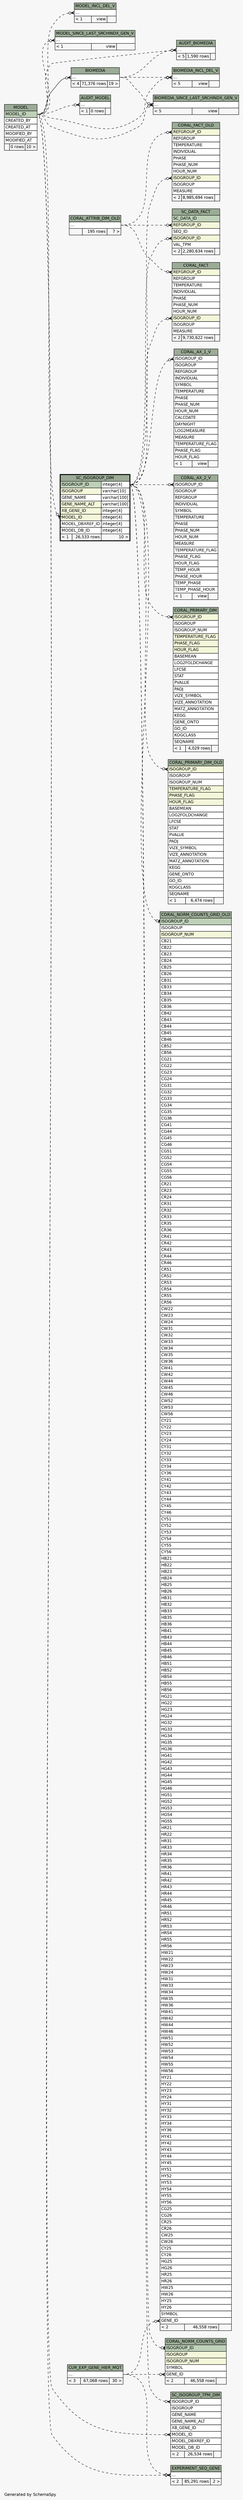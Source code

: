 // dot 2.38.0 on Windows 10 10.0
// SchemaSpy rev Unknown
digraph "impliedTwoDegreesRelationshipsDiagram" {
  graph [
    rankdir="RL"
    bgcolor="#f7f7f7"
    label="\nGenerated by SchemaSpy"
    labeljust="l"
    nodesep="0.18"
    ranksep="0.46"
    fontname="Helvetica"
    fontsize="11"
  ];
  node [
    fontname="Helvetica"
    fontsize="11"
    shape="plaintext"
  ];
  edge [
    arrowsize="0.8"
  ];
  "AUDIT_BIOMEDIA":"elipses":w -> "BIOMEDIA":"elipses":e [arrowhead=none dir=back arrowtail=crowodot style=dashed];
  "AUDIT_BIOMEDIA":"elipses":w -> "MODEL":"MODEL_ID":e [arrowhead=none dir=back arrowtail=crowodot style=dashed];
  "AUDIT_MODEL":"elipses":w -> "MODEL":"MODEL_ID":e [arrowhead=none dir=back arrowtail=crowodot style=dashed];
  "BIOMEDIA":"elipses":w -> "MODEL":"MODEL_ID":e [arrowhead=none dir=back arrowtail=crowodot];
  "BIOMEDIA_INCL_DEL_V":"elipses":w -> "BIOMEDIA":"elipses":e [arrowhead=none dir=back arrowtail=crowodot style=dashed];
  "BIOMEDIA_INCL_DEL_V":"elipses":w -> "MODEL":"MODEL_ID":e [arrowhead=none dir=back arrowtail=crowodot style=dashed];
  "BIOMEDIA_SINCE_LAST_SRCHINDX_GEN_V":"elipses":w -> "BIOMEDIA":"elipses":e [arrowhead=none dir=back arrowtail=crowodot style=dashed];
  "BIOMEDIA_SINCE_LAST_SRCHINDX_GEN_V":"elipses":w -> "MODEL":"MODEL_ID":e [arrowhead=none dir=back arrowtail=crowodot style=dashed];
  "CORAL_AX_1_V":"ISOGROUP_ID":w -> "SC_ISOGROUP_DIM":"ISOGROUP_ID.type":e [arrowhead=none dir=back arrowtail=crowodot style=dashed];
  "CORAL_AX_2_V":"ISOGROUP_ID":w -> "SC_ISOGROUP_DIM":"ISOGROUP_ID.type":e [arrowhead=none dir=back arrowtail=crowodot style=dashed];
  "CORAL_FACT":"ISOGROUP_ID":w -> "SC_ISOGROUP_DIM":"ISOGROUP_ID.type":e [arrowhead=none dir=back arrowtail=crowodot style=dashed];
  "CORAL_FACT":"REFGROUP_ID":w -> "CORAL_ATTRIB_DIM_OLD":"elipses":e [arrowhead=none dir=back arrowtail=crowodot style=dashed];
  "CORAL_FACT_OLD":"ISOGROUP_ID":w -> "SC_ISOGROUP_DIM":"ISOGROUP_ID.type":e [arrowhead=none dir=back arrowtail=crowodot style=dashed];
  "CORAL_FACT_OLD":"REFGROUP_ID":w -> "CORAL_ATTRIB_DIM_OLD":"elipses":e [arrowhead=none dir=back arrowtail=crowodot style=dashed];
  "CORAL_NORM_COUNTS_GRID":"GENE_ID":w -> "CUR_EXP_GENE_HIER_MQT":"elipses":e [arrowhead=none dir=back arrowtail=crowodot style=dashed];
  "CORAL_NORM_COUNTS_GRID":"ISOGROUP_ID":w -> "SC_ISOGROUP_DIM":"ISOGROUP_ID.type":e [arrowhead=none dir=back arrowtail=teeodot style=dashed];
  "CORAL_NORM_COUNTS_GRID_OLD":"GENE_ID":w -> "CUR_EXP_GENE_HIER_MQT":"elipses":e [arrowhead=none dir=back arrowtail=crowodot style=dashed];
  "CORAL_NORM_COUNTS_GRID_OLD":"ISOGROUP_ID":w -> "SC_ISOGROUP_DIM":"ISOGROUP_ID.type":e [arrowhead=none dir=back arrowtail=teeodot style=dashed];
  "CORAL_PRIMARY_DIM":"ISOGROUP_ID":w -> "SC_ISOGROUP_DIM":"ISOGROUP_ID.type":e [arrowhead=none dir=back arrowtail=crowodot style=dashed];
  "CORAL_PRIMARY_DIM_OLD":"ISOGROUP_ID":w -> "SC_ISOGROUP_DIM":"ISOGROUP_ID.type":e [arrowhead=none dir=back arrowtail=crowodot style=dashed];
  "EXPERIMENT_SEQ_GENE":"elipses":w -> "CUR_EXP_GENE_HIER_MQT":"elipses":e [arrowhead=none dir=back arrowtail=crowodot style=dashed];
  "EXPERIMENT_SEQ_GENE":"elipses":w -> "MODEL":"MODEL_ID":e [arrowhead=none dir=back arrowtail=crowodot style=dashed];
  "MODEL_INCL_DEL_V":"elipses":w -> "MODEL":"MODEL_ID":e [arrowhead=none dir=back arrowtail=crowodot style=dashed];
  "MODEL_SINCE_LAST_SRCHINDX_GEN_V":"elipses":w -> "MODEL":"MODEL_ID":e [arrowhead=none dir=back arrowtail=crowodot style=dashed];
  "SC_DATA_FACT":"ISOGROUP_ID":w -> "SC_ISOGROUP_DIM":"ISOGROUP_ID.type":e [arrowhead=none dir=back arrowtail=crowodot style=dashed];
  "SC_DATA_FACT":"REFGROUP_ID":w -> "CORAL_ATTRIB_DIM_OLD":"elipses":e [arrowhead=none dir=back arrowtail=crowodot style=dashed];
  "SC_ISOGROUP_DIM":"MODEL_ID":w -> "MODEL":"MODEL_ID":e [arrowhead=none dir=back arrowtail=crowodot style=dashed];
  "SC_ISOGROUP_TPM_DIM":"ISOGROUP_ID":w -> "SC_ISOGROUP_DIM":"ISOGROUP_ID.type":e [arrowhead=none dir=back arrowtail=crowodot style=dashed];
  "SC_ISOGROUP_TPM_DIM":"MODEL_ID":w -> "MODEL":"MODEL_ID":e [arrowhead=none dir=back arrowtail=crowodot style=dashed];
  "AUDIT_BIOMEDIA" [
    label=<
    <TABLE BORDER="0" CELLBORDER="1" CELLSPACING="0" BGCOLOR="#ffffff">
      <TR><TD COLSPAN="3" BGCOLOR="#9bab96" ALIGN="CENTER">AUDIT_BIOMEDIA</TD></TR>
      <TR><TD PORT="elipses" COLSPAN="3" ALIGN="LEFT">...</TD></TR>
      <TR><TD ALIGN="LEFT" BGCOLOR="#f7f7f7">&lt; 5</TD><TD ALIGN="RIGHT" BGCOLOR="#f7f7f7">1,590 rows</TD><TD ALIGN="RIGHT" BGCOLOR="#f7f7f7">  </TD></TR>
    </TABLE>>
    URL="AUDIT_BIOMEDIA.html"
    tooltip="AUDIT_BIOMEDIA"
  ];
  "AUDIT_MODEL" [
    label=<
    <TABLE BORDER="0" CELLBORDER="1" CELLSPACING="0" BGCOLOR="#ffffff">
      <TR><TD COLSPAN="3" BGCOLOR="#9bab96" ALIGN="CENTER">AUDIT_MODEL</TD></TR>
      <TR><TD PORT="elipses" COLSPAN="3" ALIGN="LEFT">...</TD></TR>
      <TR><TD ALIGN="LEFT" BGCOLOR="#f7f7f7">&lt; 1</TD><TD ALIGN="RIGHT" BGCOLOR="#f7f7f7">0 rows</TD><TD ALIGN="RIGHT" BGCOLOR="#f7f7f7">  </TD></TR>
    </TABLE>>
    URL="AUDIT_MODEL.html"
    tooltip="AUDIT_MODEL"
  ];
  "BIOMEDIA" [
    label=<
    <TABLE BORDER="0" CELLBORDER="1" CELLSPACING="0" BGCOLOR="#ffffff">
      <TR><TD COLSPAN="3" BGCOLOR="#9bab96" ALIGN="CENTER">BIOMEDIA</TD></TR>
      <TR><TD PORT="elipses" COLSPAN="3" ALIGN="LEFT">...</TD></TR>
      <TR><TD ALIGN="LEFT" BGCOLOR="#f7f7f7">&lt; 4</TD><TD ALIGN="RIGHT" BGCOLOR="#f7f7f7">71,376 rows</TD><TD ALIGN="RIGHT" BGCOLOR="#f7f7f7">19 &gt;</TD></TR>
    </TABLE>>
    URL="BIOMEDIA.html"
    tooltip="BIOMEDIA"
  ];
  "BIOMEDIA_INCL_DEL_V" [
    label=<
    <TABLE BORDER="0" CELLBORDER="1" CELLSPACING="0" BGCOLOR="#ffffff">
      <TR><TD COLSPAN="3" BGCOLOR="#9bab96" ALIGN="CENTER">BIOMEDIA_INCL_DEL_V</TD></TR>
      <TR><TD PORT="elipses" COLSPAN="3" ALIGN="LEFT">...</TD></TR>
      <TR><TD ALIGN="LEFT" BGCOLOR="#f7f7f7">&lt; 5</TD><TD ALIGN="RIGHT" BGCOLOR="#f7f7f7">view</TD><TD ALIGN="RIGHT" BGCOLOR="#f7f7f7">  </TD></TR>
    </TABLE>>
    URL="BIOMEDIA_INCL_DEL_V.html"
    tooltip="BIOMEDIA_INCL_DEL_V"
  ];
  "BIOMEDIA_SINCE_LAST_SRCHINDX_GEN_V" [
    label=<
    <TABLE BORDER="0" CELLBORDER="1" CELLSPACING="0" BGCOLOR="#ffffff">
      <TR><TD COLSPAN="3" BGCOLOR="#9bab96" ALIGN="CENTER">BIOMEDIA_SINCE_LAST_SRCHINDX_GEN_V</TD></TR>
      <TR><TD PORT="elipses" COLSPAN="3" ALIGN="LEFT">...</TD></TR>
      <TR><TD ALIGN="LEFT" BGCOLOR="#f7f7f7">&lt; 5</TD><TD ALIGN="RIGHT" BGCOLOR="#f7f7f7">view</TD><TD ALIGN="RIGHT" BGCOLOR="#f7f7f7">  </TD></TR>
    </TABLE>>
    URL="BIOMEDIA_SINCE_LAST_SRCHINDX_GEN_V.html"
    tooltip="BIOMEDIA_SINCE_LAST_SRCHINDX_GEN_V"
  ];
  "CORAL_ATTRIB_DIM_OLD" [
    label=<
    <TABLE BORDER="0" CELLBORDER="1" CELLSPACING="0" BGCOLOR="#ffffff">
      <TR><TD COLSPAN="3" BGCOLOR="#9bab96" ALIGN="CENTER">CORAL_ATTRIB_DIM_OLD</TD></TR>
      <TR><TD PORT="elipses" COLSPAN="3" ALIGN="LEFT">...</TD></TR>
      <TR><TD ALIGN="LEFT" BGCOLOR="#f7f7f7">  </TD><TD ALIGN="RIGHT" BGCOLOR="#f7f7f7">195 rows</TD><TD ALIGN="RIGHT" BGCOLOR="#f7f7f7">7 &gt;</TD></TR>
    </TABLE>>
    URL="CORAL_ATTRIB_DIM_OLD.html"
    tooltip="CORAL_ATTRIB_DIM_OLD"
  ];
  "CORAL_AX_1_V" [
    label=<
    <TABLE BORDER="0" CELLBORDER="1" CELLSPACING="0" BGCOLOR="#ffffff">
      <TR><TD COLSPAN="3" BGCOLOR="#9bab96" ALIGN="CENTER">CORAL_AX_1_V</TD></TR>
      <TR><TD PORT="ISOGROUP_ID" COLSPAN="3" ALIGN="LEFT">ISOGROUP_ID</TD></TR>
      <TR><TD PORT="ISOGROUP" COLSPAN="3" ALIGN="LEFT">ISOGROUP</TD></TR>
      <TR><TD PORT="REFGROUP" COLSPAN="3" ALIGN="LEFT">REFGROUP</TD></TR>
      <TR><TD PORT="INDIVIDUAL" COLSPAN="3" ALIGN="LEFT">INDIVIDUAL</TD></TR>
      <TR><TD PORT="SYMBOL" COLSPAN="3" ALIGN="LEFT">SYMBOL</TD></TR>
      <TR><TD PORT="TEMPERATURE" COLSPAN="3" ALIGN="LEFT">TEMPERATURE</TD></TR>
      <TR><TD PORT="PHASE" COLSPAN="3" ALIGN="LEFT">PHASE</TD></TR>
      <TR><TD PORT="PHASE_NUM" COLSPAN="3" ALIGN="LEFT">PHASE_NUM</TD></TR>
      <TR><TD PORT="HOUR_NUM" COLSPAN="3" ALIGN="LEFT">HOUR_NUM</TD></TR>
      <TR><TD PORT="CALCDATE" COLSPAN="3" ALIGN="LEFT">CALCDATE</TD></TR>
      <TR><TD PORT="DAYNIGHT" COLSPAN="3" ALIGN="LEFT">DAYNIGHT</TD></TR>
      <TR><TD PORT="LOG2MEASURE" COLSPAN="3" ALIGN="LEFT">LOG2MEASURE</TD></TR>
      <TR><TD PORT="MEASURE" COLSPAN="3" ALIGN="LEFT">MEASURE</TD></TR>
      <TR><TD PORT="TEMPERATURE_FLAG" COLSPAN="3" ALIGN="LEFT">TEMPERATURE_FLAG</TD></TR>
      <TR><TD PORT="PHASE_FLAG" COLSPAN="3" ALIGN="LEFT">PHASE_FLAG</TD></TR>
      <TR><TD PORT="HOUR_FLAG" COLSPAN="3" ALIGN="LEFT">HOUR_FLAG</TD></TR>
      <TR><TD ALIGN="LEFT" BGCOLOR="#f7f7f7">&lt; 1</TD><TD ALIGN="RIGHT" BGCOLOR="#f7f7f7">view</TD><TD ALIGN="RIGHT" BGCOLOR="#f7f7f7">  </TD></TR>
    </TABLE>>
    URL="CORAL_AX_1_V.html"
    tooltip="CORAL_AX_1_V"
  ];
  "CORAL_AX_2_V" [
    label=<
    <TABLE BORDER="0" CELLBORDER="1" CELLSPACING="0" BGCOLOR="#ffffff">
      <TR><TD COLSPAN="3" BGCOLOR="#9bab96" ALIGN="CENTER">CORAL_AX_2_V</TD></TR>
      <TR><TD PORT="ISOGROUP_ID" COLSPAN="3" ALIGN="LEFT">ISOGROUP_ID</TD></TR>
      <TR><TD PORT="ISOGROUP" COLSPAN="3" ALIGN="LEFT">ISOGROUP</TD></TR>
      <TR><TD PORT="REFGROUP" COLSPAN="3" ALIGN="LEFT">REFGROUP</TD></TR>
      <TR><TD PORT="INDIVIDUAL" COLSPAN="3" ALIGN="LEFT">INDIVIDUAL</TD></TR>
      <TR><TD PORT="SYMBOL" COLSPAN="3" ALIGN="LEFT">SYMBOL</TD></TR>
      <TR><TD PORT="TEMPERATURE" COLSPAN="3" ALIGN="LEFT">TEMPERATURE</TD></TR>
      <TR><TD PORT="PHASE" COLSPAN="3" ALIGN="LEFT">PHASE</TD></TR>
      <TR><TD PORT="PHASE_NUM" COLSPAN="3" ALIGN="LEFT">PHASE_NUM</TD></TR>
      <TR><TD PORT="HOUR_NUM" COLSPAN="3" ALIGN="LEFT">HOUR_NUM</TD></TR>
      <TR><TD PORT="MEASURE" COLSPAN="3" ALIGN="LEFT">MEASURE</TD></TR>
      <TR><TD PORT="TEMPERATURE_FLAG" COLSPAN="3" ALIGN="LEFT">TEMPERATURE_FLAG</TD></TR>
      <TR><TD PORT="PHASE_FLAG" COLSPAN="3" ALIGN="LEFT">PHASE_FLAG</TD></TR>
      <TR><TD PORT="HOUR_FLAG" COLSPAN="3" ALIGN="LEFT">HOUR_FLAG</TD></TR>
      <TR><TD PORT="TEMP_HOUR" COLSPAN="3" ALIGN="LEFT">TEMP_HOUR</TD></TR>
      <TR><TD PORT="PHASE_HOUR" COLSPAN="3" ALIGN="LEFT">PHASE_HOUR</TD></TR>
      <TR><TD PORT="TEMP_PHASE" COLSPAN="3" ALIGN="LEFT">TEMP_PHASE</TD></TR>
      <TR><TD PORT="TEMP_PHASE_HOUR" COLSPAN="3" ALIGN="LEFT">TEMP_PHASE_HOUR</TD></TR>
      <TR><TD ALIGN="LEFT" BGCOLOR="#f7f7f7">&lt; 1</TD><TD ALIGN="RIGHT" BGCOLOR="#f7f7f7">view</TD><TD ALIGN="RIGHT" BGCOLOR="#f7f7f7">  </TD></TR>
    </TABLE>>
    URL="CORAL_AX_2_V.html"
    tooltip="CORAL_AX_2_V"
  ];
  "CORAL_FACT" [
    label=<
    <TABLE BORDER="0" CELLBORDER="1" CELLSPACING="0" BGCOLOR="#ffffff">
      <TR><TD COLSPAN="3" BGCOLOR="#9bab96" ALIGN="CENTER">CORAL_FACT</TD></TR>
      <TR><TD PORT="REFGROUP_ID" COLSPAN="3" BGCOLOR="#f4f7da" ALIGN="LEFT">REFGROUP_ID</TD></TR>
      <TR><TD PORT="REFGROUP" COLSPAN="3" ALIGN="LEFT">REFGROUP</TD></TR>
      <TR><TD PORT="TEMPERATURE" COLSPAN="3" ALIGN="LEFT">TEMPERATURE</TD></TR>
      <TR><TD PORT="INDIVIDUAL" COLSPAN="3" ALIGN="LEFT">INDIVIDUAL</TD></TR>
      <TR><TD PORT="PHASE" COLSPAN="3" ALIGN="LEFT">PHASE</TD></TR>
      <TR><TD PORT="PHASE_NUM" COLSPAN="3" ALIGN="LEFT">PHASE_NUM</TD></TR>
      <TR><TD PORT="HOUR_NUM" COLSPAN="3" ALIGN="LEFT">HOUR_NUM</TD></TR>
      <TR><TD PORT="ISOGROUP_ID" COLSPAN="3" BGCOLOR="#f4f7da" ALIGN="LEFT">ISOGROUP_ID</TD></TR>
      <TR><TD PORT="ISOGROUP" COLSPAN="3" ALIGN="LEFT">ISOGROUP</TD></TR>
      <TR><TD PORT="MEASURE" COLSPAN="3" ALIGN="LEFT">MEASURE</TD></TR>
      <TR><TD ALIGN="LEFT" BGCOLOR="#f7f7f7">&lt; 2</TD><TD ALIGN="RIGHT" BGCOLOR="#f7f7f7">9,730,622 rows</TD><TD ALIGN="RIGHT" BGCOLOR="#f7f7f7">  </TD></TR>
    </TABLE>>
    URL="CORAL_FACT.html"
    tooltip="CORAL_FACT"
  ];
  "CORAL_FACT_OLD" [
    label=<
    <TABLE BORDER="0" CELLBORDER="1" CELLSPACING="0" BGCOLOR="#ffffff">
      <TR><TD COLSPAN="3" BGCOLOR="#9bab96" ALIGN="CENTER">CORAL_FACT_OLD</TD></TR>
      <TR><TD PORT="REFGROUP_ID" COLSPAN="3" BGCOLOR="#f4f7da" ALIGN="LEFT">REFGROUP_ID</TD></TR>
      <TR><TD PORT="REFGROUP" COLSPAN="3" ALIGN="LEFT">REFGROUP</TD></TR>
      <TR><TD PORT="TEMPERATURE" COLSPAN="3" ALIGN="LEFT">TEMPERATURE</TD></TR>
      <TR><TD PORT="INDIVIDUAL" COLSPAN="3" ALIGN="LEFT">INDIVIDUAL</TD></TR>
      <TR><TD PORT="PHASE" COLSPAN="3" ALIGN="LEFT">PHASE</TD></TR>
      <TR><TD PORT="PHASE_NUM" COLSPAN="3" ALIGN="LEFT">PHASE_NUM</TD></TR>
      <TR><TD PORT="HOUR_NUM" COLSPAN="3" ALIGN="LEFT">HOUR_NUM</TD></TR>
      <TR><TD PORT="ISOGROUP_ID" COLSPAN="3" BGCOLOR="#f4f7da" ALIGN="LEFT">ISOGROUP_ID</TD></TR>
      <TR><TD PORT="ISOGROUP" COLSPAN="3" ALIGN="LEFT">ISOGROUP</TD></TR>
      <TR><TD PORT="MEASURE" COLSPAN="3" ALIGN="LEFT">MEASURE</TD></TR>
      <TR><TD ALIGN="LEFT" BGCOLOR="#f7f7f7">&lt; 2</TD><TD ALIGN="RIGHT" BGCOLOR="#f7f7f7">8,985,694 rows</TD><TD ALIGN="RIGHT" BGCOLOR="#f7f7f7">  </TD></TR>
    </TABLE>>
    URL="CORAL_FACT_OLD.html"
    tooltip="CORAL_FACT_OLD"
  ];
  "CORAL_NORM_COUNTS_GRID" [
    label=<
    <TABLE BORDER="0" CELLBORDER="1" CELLSPACING="0" BGCOLOR="#ffffff">
      <TR><TD COLSPAN="3" BGCOLOR="#9bab96" ALIGN="CENTER">CORAL_NORM_COUNTS_GRID</TD></TR>
      <TR><TD PORT="ISOGROUP_ID" COLSPAN="3" BGCOLOR="#bed1b8" ALIGN="LEFT">ISOGROUP_ID</TD></TR>
      <TR><TD PORT="ISOGROUP" COLSPAN="3" BGCOLOR="#f4f7da" ALIGN="LEFT">ISOGROUP</TD></TR>
      <TR><TD PORT="ISOGROUP_NUM" COLSPAN="3" BGCOLOR="#f4f7da" ALIGN="LEFT">ISOGROUP_NUM</TD></TR>
      <TR><TD PORT="SYMBOL" COLSPAN="3" ALIGN="LEFT">SYMBOL</TD></TR>
      <TR><TD PORT="GENE_ID" COLSPAN="3" ALIGN="LEFT">GENE_ID</TD></TR>
      <TR><TD ALIGN="LEFT" BGCOLOR="#f7f7f7">&lt; 2</TD><TD ALIGN="RIGHT" BGCOLOR="#f7f7f7">46,558 rows</TD><TD ALIGN="RIGHT" BGCOLOR="#f7f7f7">  </TD></TR>
    </TABLE>>
    URL="CORAL_NORM_COUNTS_GRID.html"
    tooltip="CORAL_NORM_COUNTS_GRID"
  ];
  "CORAL_NORM_COUNTS_GRID_OLD" [
    label=<
    <TABLE BORDER="0" CELLBORDER="1" CELLSPACING="0" BGCOLOR="#ffffff">
      <TR><TD COLSPAN="3" BGCOLOR="#9bab96" ALIGN="CENTER">CORAL_NORM_COUNTS_GRID_OLD</TD></TR>
      <TR><TD PORT="ISOGROUP_ID" COLSPAN="3" BGCOLOR="#bed1b8" ALIGN="LEFT">ISOGROUP_ID</TD></TR>
      <TR><TD PORT="ISOGROUP" COLSPAN="3" ALIGN="LEFT">ISOGROUP</TD></TR>
      <TR><TD PORT="ISOGROUP_NUM" COLSPAN="3" BGCOLOR="#f4f7da" ALIGN="LEFT">ISOGROUP_NUM</TD></TR>
      <TR><TD PORT="CB21" COLSPAN="3" ALIGN="LEFT">CB21</TD></TR>
      <TR><TD PORT="CB22" COLSPAN="3" ALIGN="LEFT">CB22</TD></TR>
      <TR><TD PORT="CB23" COLSPAN="3" ALIGN="LEFT">CB23</TD></TR>
      <TR><TD PORT="CB24" COLSPAN="3" ALIGN="LEFT">CB24</TD></TR>
      <TR><TD PORT="CB25" COLSPAN="3" ALIGN="LEFT">CB25</TD></TR>
      <TR><TD PORT="CB26" COLSPAN="3" ALIGN="LEFT">CB26</TD></TR>
      <TR><TD PORT="CB31" COLSPAN="3" ALIGN="LEFT">CB31</TD></TR>
      <TR><TD PORT="CB33" COLSPAN="3" ALIGN="LEFT">CB33</TD></TR>
      <TR><TD PORT="CB34" COLSPAN="3" ALIGN="LEFT">CB34</TD></TR>
      <TR><TD PORT="CB35" COLSPAN="3" ALIGN="LEFT">CB35</TD></TR>
      <TR><TD PORT="CB36" COLSPAN="3" ALIGN="LEFT">CB36</TD></TR>
      <TR><TD PORT="CB42" COLSPAN="3" ALIGN="LEFT">CB42</TD></TR>
      <TR><TD PORT="CB43" COLSPAN="3" ALIGN="LEFT">CB43</TD></TR>
      <TR><TD PORT="CB44" COLSPAN="3" ALIGN="LEFT">CB44</TD></TR>
      <TR><TD PORT="CB45" COLSPAN="3" ALIGN="LEFT">CB45</TD></TR>
      <TR><TD PORT="CB46" COLSPAN="3" ALIGN="LEFT">CB46</TD></TR>
      <TR><TD PORT="CB52" COLSPAN="3" ALIGN="LEFT">CB52</TD></TR>
      <TR><TD PORT="CB56" COLSPAN="3" ALIGN="LEFT">CB56</TD></TR>
      <TR><TD PORT="CG21" COLSPAN="3" ALIGN="LEFT">CG21</TD></TR>
      <TR><TD PORT="CG22" COLSPAN="3" ALIGN="LEFT">CG22</TD></TR>
      <TR><TD PORT="CG23" COLSPAN="3" ALIGN="LEFT">CG23</TD></TR>
      <TR><TD PORT="CG24" COLSPAN="3" ALIGN="LEFT">CG24</TD></TR>
      <TR><TD PORT="CG31" COLSPAN="3" ALIGN="LEFT">CG31</TD></TR>
      <TR><TD PORT="CG32" COLSPAN="3" ALIGN="LEFT">CG32</TD></TR>
      <TR><TD PORT="CG33" COLSPAN="3" ALIGN="LEFT">CG33</TD></TR>
      <TR><TD PORT="CG34" COLSPAN="3" ALIGN="LEFT">CG34</TD></TR>
      <TR><TD PORT="CG35" COLSPAN="3" ALIGN="LEFT">CG35</TD></TR>
      <TR><TD PORT="CG36" COLSPAN="3" ALIGN="LEFT">CG36</TD></TR>
      <TR><TD PORT="CG41" COLSPAN="3" ALIGN="LEFT">CG41</TD></TR>
      <TR><TD PORT="CG44" COLSPAN="3" ALIGN="LEFT">CG44</TD></TR>
      <TR><TD PORT="CG45" COLSPAN="3" ALIGN="LEFT">CG45</TD></TR>
      <TR><TD PORT="CG46" COLSPAN="3" ALIGN="LEFT">CG46</TD></TR>
      <TR><TD PORT="CG51" COLSPAN="3" ALIGN="LEFT">CG51</TD></TR>
      <TR><TD PORT="CG52" COLSPAN="3" ALIGN="LEFT">CG52</TD></TR>
      <TR><TD PORT="CG54" COLSPAN="3" ALIGN="LEFT">CG54</TD></TR>
      <TR><TD PORT="CG55" COLSPAN="3" ALIGN="LEFT">CG55</TD></TR>
      <TR><TD PORT="CG56" COLSPAN="3" ALIGN="LEFT">CG56</TD></TR>
      <TR><TD PORT="CR21" COLSPAN="3" ALIGN="LEFT">CR21</TD></TR>
      <TR><TD PORT="CR23" COLSPAN="3" ALIGN="LEFT">CR23</TD></TR>
      <TR><TD PORT="CR24" COLSPAN="3" ALIGN="LEFT">CR24</TD></TR>
      <TR><TD PORT="CR31" COLSPAN="3" ALIGN="LEFT">CR31</TD></TR>
      <TR><TD PORT="CR32" COLSPAN="3" ALIGN="LEFT">CR32</TD></TR>
      <TR><TD PORT="CR33" COLSPAN="3" ALIGN="LEFT">CR33</TD></TR>
      <TR><TD PORT="CR35" COLSPAN="3" ALIGN="LEFT">CR35</TD></TR>
      <TR><TD PORT="CR36" COLSPAN="3" ALIGN="LEFT">CR36</TD></TR>
      <TR><TD PORT="CR41" COLSPAN="3" ALIGN="LEFT">CR41</TD></TR>
      <TR><TD PORT="CR42" COLSPAN="3" ALIGN="LEFT">CR42</TD></TR>
      <TR><TD PORT="CR43" COLSPAN="3" ALIGN="LEFT">CR43</TD></TR>
      <TR><TD PORT="CR44" COLSPAN="3" ALIGN="LEFT">CR44</TD></TR>
      <TR><TD PORT="CR46" COLSPAN="3" ALIGN="LEFT">CR46</TD></TR>
      <TR><TD PORT="CR51" COLSPAN="3" ALIGN="LEFT">CR51</TD></TR>
      <TR><TD PORT="CR52" COLSPAN="3" ALIGN="LEFT">CR52</TD></TR>
      <TR><TD PORT="CR53" COLSPAN="3" ALIGN="LEFT">CR53</TD></TR>
      <TR><TD PORT="CR54" COLSPAN="3" ALIGN="LEFT">CR54</TD></TR>
      <TR><TD PORT="CR55" COLSPAN="3" ALIGN="LEFT">CR55</TD></TR>
      <TR><TD PORT="CR56" COLSPAN="3" ALIGN="LEFT">CR56</TD></TR>
      <TR><TD PORT="CW22" COLSPAN="3" ALIGN="LEFT">CW22</TD></TR>
      <TR><TD PORT="CW23" COLSPAN="3" ALIGN="LEFT">CW23</TD></TR>
      <TR><TD PORT="CW24" COLSPAN="3" ALIGN="LEFT">CW24</TD></TR>
      <TR><TD PORT="CW31" COLSPAN="3" ALIGN="LEFT">CW31</TD></TR>
      <TR><TD PORT="CW32" COLSPAN="3" ALIGN="LEFT">CW32</TD></TR>
      <TR><TD PORT="CW33" COLSPAN="3" ALIGN="LEFT">CW33</TD></TR>
      <TR><TD PORT="CW34" COLSPAN="3" ALIGN="LEFT">CW34</TD></TR>
      <TR><TD PORT="CW35" COLSPAN="3" ALIGN="LEFT">CW35</TD></TR>
      <TR><TD PORT="CW36" COLSPAN="3" ALIGN="LEFT">CW36</TD></TR>
      <TR><TD PORT="CW41" COLSPAN="3" ALIGN="LEFT">CW41</TD></TR>
      <TR><TD PORT="CW42" COLSPAN="3" ALIGN="LEFT">CW42</TD></TR>
      <TR><TD PORT="CW44" COLSPAN="3" ALIGN="LEFT">CW44</TD></TR>
      <TR><TD PORT="CW45" COLSPAN="3" ALIGN="LEFT">CW45</TD></TR>
      <TR><TD PORT="CW46" COLSPAN="3" ALIGN="LEFT">CW46</TD></TR>
      <TR><TD PORT="CW52" COLSPAN="3" ALIGN="LEFT">CW52</TD></TR>
      <TR><TD PORT="CW53" COLSPAN="3" ALIGN="LEFT">CW53</TD></TR>
      <TR><TD PORT="CW56" COLSPAN="3" ALIGN="LEFT">CW56</TD></TR>
      <TR><TD PORT="CY21" COLSPAN="3" ALIGN="LEFT">CY21</TD></TR>
      <TR><TD PORT="CY22" COLSPAN="3" ALIGN="LEFT">CY22</TD></TR>
      <TR><TD PORT="CY23" COLSPAN="3" ALIGN="LEFT">CY23</TD></TR>
      <TR><TD PORT="CY24" COLSPAN="3" ALIGN="LEFT">CY24</TD></TR>
      <TR><TD PORT="CY31" COLSPAN="3" ALIGN="LEFT">CY31</TD></TR>
      <TR><TD PORT="CY32" COLSPAN="3" ALIGN="LEFT">CY32</TD></TR>
      <TR><TD PORT="CY33" COLSPAN="3" ALIGN="LEFT">CY33</TD></TR>
      <TR><TD PORT="CY34" COLSPAN="3" ALIGN="LEFT">CY34</TD></TR>
      <TR><TD PORT="CY36" COLSPAN="3" ALIGN="LEFT">CY36</TD></TR>
      <TR><TD PORT="CY41" COLSPAN="3" ALIGN="LEFT">CY41</TD></TR>
      <TR><TD PORT="CY42" COLSPAN="3" ALIGN="LEFT">CY42</TD></TR>
      <TR><TD PORT="CY43" COLSPAN="3" ALIGN="LEFT">CY43</TD></TR>
      <TR><TD PORT="CY44" COLSPAN="3" ALIGN="LEFT">CY44</TD></TR>
      <TR><TD PORT="CY45" COLSPAN="3" ALIGN="LEFT">CY45</TD></TR>
      <TR><TD PORT="CY46" COLSPAN="3" ALIGN="LEFT">CY46</TD></TR>
      <TR><TD PORT="CY51" COLSPAN="3" ALIGN="LEFT">CY51</TD></TR>
      <TR><TD PORT="CY52" COLSPAN="3" ALIGN="LEFT">CY52</TD></TR>
      <TR><TD PORT="CY53" COLSPAN="3" ALIGN="LEFT">CY53</TD></TR>
      <TR><TD PORT="CY54" COLSPAN="3" ALIGN="LEFT">CY54</TD></TR>
      <TR><TD PORT="CY55" COLSPAN="3" ALIGN="LEFT">CY55</TD></TR>
      <TR><TD PORT="CY56" COLSPAN="3" ALIGN="LEFT">CY56</TD></TR>
      <TR><TD PORT="HB21" COLSPAN="3" ALIGN="LEFT">HB21</TD></TR>
      <TR><TD PORT="HB22" COLSPAN="3" ALIGN="LEFT">HB22</TD></TR>
      <TR><TD PORT="HB23" COLSPAN="3" ALIGN="LEFT">HB23</TD></TR>
      <TR><TD PORT="HB24" COLSPAN="3" ALIGN="LEFT">HB24</TD></TR>
      <TR><TD PORT="HB25" COLSPAN="3" ALIGN="LEFT">HB25</TD></TR>
      <TR><TD PORT="HB26" COLSPAN="3" ALIGN="LEFT">HB26</TD></TR>
      <TR><TD PORT="HB31" COLSPAN="3" ALIGN="LEFT">HB31</TD></TR>
      <TR><TD PORT="HB32" COLSPAN="3" ALIGN="LEFT">HB32</TD></TR>
      <TR><TD PORT="HB33" COLSPAN="3" ALIGN="LEFT">HB33</TD></TR>
      <TR><TD PORT="HB35" COLSPAN="3" ALIGN="LEFT">HB35</TD></TR>
      <TR><TD PORT="HB36" COLSPAN="3" ALIGN="LEFT">HB36</TD></TR>
      <TR><TD PORT="HB41" COLSPAN="3" ALIGN="LEFT">HB41</TD></TR>
      <TR><TD PORT="HB43" COLSPAN="3" ALIGN="LEFT">HB43</TD></TR>
      <TR><TD PORT="HB44" COLSPAN="3" ALIGN="LEFT">HB44</TD></TR>
      <TR><TD PORT="HB45" COLSPAN="3" ALIGN="LEFT">HB45</TD></TR>
      <TR><TD PORT="HB46" COLSPAN="3" ALIGN="LEFT">HB46</TD></TR>
      <TR><TD PORT="HB51" COLSPAN="3" ALIGN="LEFT">HB51</TD></TR>
      <TR><TD PORT="HB52" COLSPAN="3" ALIGN="LEFT">HB52</TD></TR>
      <TR><TD PORT="HB54" COLSPAN="3" ALIGN="LEFT">HB54</TD></TR>
      <TR><TD PORT="HB55" COLSPAN="3" ALIGN="LEFT">HB55</TD></TR>
      <TR><TD PORT="HB56" COLSPAN="3" ALIGN="LEFT">HB56</TD></TR>
      <TR><TD PORT="HG21" COLSPAN="3" ALIGN="LEFT">HG21</TD></TR>
      <TR><TD PORT="HG22" COLSPAN="3" ALIGN="LEFT">HG22</TD></TR>
      <TR><TD PORT="HG23" COLSPAN="3" ALIGN="LEFT">HG23</TD></TR>
      <TR><TD PORT="HG24" COLSPAN="3" ALIGN="LEFT">HG24</TD></TR>
      <TR><TD PORT="HG32" COLSPAN="3" ALIGN="LEFT">HG32</TD></TR>
      <TR><TD PORT="HG33" COLSPAN="3" ALIGN="LEFT">HG33</TD></TR>
      <TR><TD PORT="HG34" COLSPAN="3" ALIGN="LEFT">HG34</TD></TR>
      <TR><TD PORT="HG35" COLSPAN="3" ALIGN="LEFT">HG35</TD></TR>
      <TR><TD PORT="HG36" COLSPAN="3" ALIGN="LEFT">HG36</TD></TR>
      <TR><TD PORT="HG41" COLSPAN="3" ALIGN="LEFT">HG41</TD></TR>
      <TR><TD PORT="HG42" COLSPAN="3" ALIGN="LEFT">HG42</TD></TR>
      <TR><TD PORT="HG43" COLSPAN="3" ALIGN="LEFT">HG43</TD></TR>
      <TR><TD PORT="HG44" COLSPAN="3" ALIGN="LEFT">HG44</TD></TR>
      <TR><TD PORT="HG45" COLSPAN="3" ALIGN="LEFT">HG45</TD></TR>
      <TR><TD PORT="HG46" COLSPAN="3" ALIGN="LEFT">HG46</TD></TR>
      <TR><TD PORT="HG51" COLSPAN="3" ALIGN="LEFT">HG51</TD></TR>
      <TR><TD PORT="HG52" COLSPAN="3" ALIGN="LEFT">HG52</TD></TR>
      <TR><TD PORT="HG53" COLSPAN="3" ALIGN="LEFT">HG53</TD></TR>
      <TR><TD PORT="HG54" COLSPAN="3" ALIGN="LEFT">HG54</TD></TR>
      <TR><TD PORT="HG55" COLSPAN="3" ALIGN="LEFT">HG55</TD></TR>
      <TR><TD PORT="HR21" COLSPAN="3" ALIGN="LEFT">HR21</TD></TR>
      <TR><TD PORT="HR22" COLSPAN="3" ALIGN="LEFT">HR22</TD></TR>
      <TR><TD PORT="HR31" COLSPAN="3" ALIGN="LEFT">HR31</TD></TR>
      <TR><TD PORT="HR33" COLSPAN="3" ALIGN="LEFT">HR33</TD></TR>
      <TR><TD PORT="HR34" COLSPAN="3" ALIGN="LEFT">HR34</TD></TR>
      <TR><TD PORT="HR35" COLSPAN="3" ALIGN="LEFT">HR35</TD></TR>
      <TR><TD PORT="HR36" COLSPAN="3" ALIGN="LEFT">HR36</TD></TR>
      <TR><TD PORT="HR41" COLSPAN="3" ALIGN="LEFT">HR41</TD></TR>
      <TR><TD PORT="HR42" COLSPAN="3" ALIGN="LEFT">HR42</TD></TR>
      <TR><TD PORT="HR43" COLSPAN="3" ALIGN="LEFT">HR43</TD></TR>
      <TR><TD PORT="HR44" COLSPAN="3" ALIGN="LEFT">HR44</TD></TR>
      <TR><TD PORT="HR45" COLSPAN="3" ALIGN="LEFT">HR45</TD></TR>
      <TR><TD PORT="HR46" COLSPAN="3" ALIGN="LEFT">HR46</TD></TR>
      <TR><TD PORT="HR51" COLSPAN="3" ALIGN="LEFT">HR51</TD></TR>
      <TR><TD PORT="HR52" COLSPAN="3" ALIGN="LEFT">HR52</TD></TR>
      <TR><TD PORT="HR53" COLSPAN="3" ALIGN="LEFT">HR53</TD></TR>
      <TR><TD PORT="HR54" COLSPAN="3" ALIGN="LEFT">HR54</TD></TR>
      <TR><TD PORT="HR55" COLSPAN="3" ALIGN="LEFT">HR55</TD></TR>
      <TR><TD PORT="HR56" COLSPAN="3" ALIGN="LEFT">HR56</TD></TR>
      <TR><TD PORT="HW21" COLSPAN="3" ALIGN="LEFT">HW21</TD></TR>
      <TR><TD PORT="HW22" COLSPAN="3" ALIGN="LEFT">HW22</TD></TR>
      <TR><TD PORT="HW23" COLSPAN="3" ALIGN="LEFT">HW23</TD></TR>
      <TR><TD PORT="HW24" COLSPAN="3" ALIGN="LEFT">HW24</TD></TR>
      <TR><TD PORT="HW31" COLSPAN="3" ALIGN="LEFT">HW31</TD></TR>
      <TR><TD PORT="HW33" COLSPAN="3" ALIGN="LEFT">HW33</TD></TR>
      <TR><TD PORT="HW34" COLSPAN="3" ALIGN="LEFT">HW34</TD></TR>
      <TR><TD PORT="HW35" COLSPAN="3" ALIGN="LEFT">HW35</TD></TR>
      <TR><TD PORT="HW36" COLSPAN="3" ALIGN="LEFT">HW36</TD></TR>
      <TR><TD PORT="HW41" COLSPAN="3" ALIGN="LEFT">HW41</TD></TR>
      <TR><TD PORT="HW42" COLSPAN="3" ALIGN="LEFT">HW42</TD></TR>
      <TR><TD PORT="HW44" COLSPAN="3" ALIGN="LEFT">HW44</TD></TR>
      <TR><TD PORT="HW46" COLSPAN="3" ALIGN="LEFT">HW46</TD></TR>
      <TR><TD PORT="HW51" COLSPAN="3" ALIGN="LEFT">HW51</TD></TR>
      <TR><TD PORT="HW52" COLSPAN="3" ALIGN="LEFT">HW52</TD></TR>
      <TR><TD PORT="HW53" COLSPAN="3" ALIGN="LEFT">HW53</TD></TR>
      <TR><TD PORT="HW54" COLSPAN="3" ALIGN="LEFT">HW54</TD></TR>
      <TR><TD PORT="HW55" COLSPAN="3" ALIGN="LEFT">HW55</TD></TR>
      <TR><TD PORT="HW56" COLSPAN="3" ALIGN="LEFT">HW56</TD></TR>
      <TR><TD PORT="HY21" COLSPAN="3" ALIGN="LEFT">HY21</TD></TR>
      <TR><TD PORT="HY22" COLSPAN="3" ALIGN="LEFT">HY22</TD></TR>
      <TR><TD PORT="HY23" COLSPAN="3" ALIGN="LEFT">HY23</TD></TR>
      <TR><TD PORT="HY24" COLSPAN="3" ALIGN="LEFT">HY24</TD></TR>
      <TR><TD PORT="HY31" COLSPAN="3" ALIGN="LEFT">HY31</TD></TR>
      <TR><TD PORT="HY32" COLSPAN="3" ALIGN="LEFT">HY32</TD></TR>
      <TR><TD PORT="HY33" COLSPAN="3" ALIGN="LEFT">HY33</TD></TR>
      <TR><TD PORT="HY34" COLSPAN="3" ALIGN="LEFT">HY34</TD></TR>
      <TR><TD PORT="HY36" COLSPAN="3" ALIGN="LEFT">HY36</TD></TR>
      <TR><TD PORT="HY41" COLSPAN="3" ALIGN="LEFT">HY41</TD></TR>
      <TR><TD PORT="HY42" COLSPAN="3" ALIGN="LEFT">HY42</TD></TR>
      <TR><TD PORT="HY43" COLSPAN="3" ALIGN="LEFT">HY43</TD></TR>
      <TR><TD PORT="HY44" COLSPAN="3" ALIGN="LEFT">HY44</TD></TR>
      <TR><TD PORT="HY45" COLSPAN="3" ALIGN="LEFT">HY45</TD></TR>
      <TR><TD PORT="HY51" COLSPAN="3" ALIGN="LEFT">HY51</TD></TR>
      <TR><TD PORT="HY52" COLSPAN="3" ALIGN="LEFT">HY52</TD></TR>
      <TR><TD PORT="HY53" COLSPAN="3" ALIGN="LEFT">HY53</TD></TR>
      <TR><TD PORT="HY54" COLSPAN="3" ALIGN="LEFT">HY54</TD></TR>
      <TR><TD PORT="HY55" COLSPAN="3" ALIGN="LEFT">HY55</TD></TR>
      <TR><TD PORT="HY56" COLSPAN="3" ALIGN="LEFT">HY56</TD></TR>
      <TR><TD PORT="CG25" COLSPAN="3" ALIGN="LEFT">CG25</TD></TR>
      <TR><TD PORT="CG26" COLSPAN="3" ALIGN="LEFT">CG26</TD></TR>
      <TR><TD PORT="CR25" COLSPAN="3" ALIGN="LEFT">CR25</TD></TR>
      <TR><TD PORT="CR26" COLSPAN="3" ALIGN="LEFT">CR26</TD></TR>
      <TR><TD PORT="CW25" COLSPAN="3" ALIGN="LEFT">CW25</TD></TR>
      <TR><TD PORT="CW26" COLSPAN="3" ALIGN="LEFT">CW26</TD></TR>
      <TR><TD PORT="CY25" COLSPAN="3" ALIGN="LEFT">CY25</TD></TR>
      <TR><TD PORT="CY26" COLSPAN="3" ALIGN="LEFT">CY26</TD></TR>
      <TR><TD PORT="HG25" COLSPAN="3" ALIGN="LEFT">HG25</TD></TR>
      <TR><TD PORT="HG26" COLSPAN="3" ALIGN="LEFT">HG26</TD></TR>
      <TR><TD PORT="HR25" COLSPAN="3" ALIGN="LEFT">HR25</TD></TR>
      <TR><TD PORT="HR26" COLSPAN="3" ALIGN="LEFT">HR26</TD></TR>
      <TR><TD PORT="HW25" COLSPAN="3" ALIGN="LEFT">HW25</TD></TR>
      <TR><TD PORT="HW26" COLSPAN="3" ALIGN="LEFT">HW26</TD></TR>
      <TR><TD PORT="HY25" COLSPAN="3" ALIGN="LEFT">HY25</TD></TR>
      <TR><TD PORT="HY26" COLSPAN="3" ALIGN="LEFT">HY26</TD></TR>
      <TR><TD PORT="SYMBOL" COLSPAN="3" ALIGN="LEFT">SYMBOL</TD></TR>
      <TR><TD PORT="GENE_ID" COLSPAN="3" ALIGN="LEFT">GENE_ID</TD></TR>
      <TR><TD ALIGN="LEFT" BGCOLOR="#f7f7f7">&lt; 2</TD><TD ALIGN="RIGHT" BGCOLOR="#f7f7f7">46,558 rows</TD><TD ALIGN="RIGHT" BGCOLOR="#f7f7f7">  </TD></TR>
    </TABLE>>
    URL="CORAL_NORM_COUNTS_GRID_OLD.html"
    tooltip="CORAL_NORM_COUNTS_GRID_OLD"
  ];
  "CORAL_PRIMARY_DIM" [
    label=<
    <TABLE BORDER="0" CELLBORDER="1" CELLSPACING="0" BGCOLOR="#ffffff">
      <TR><TD COLSPAN="3" BGCOLOR="#9bab96" ALIGN="CENTER">CORAL_PRIMARY_DIM</TD></TR>
      <TR><TD PORT="ISOGROUP_ID" COLSPAN="3" BGCOLOR="#f4f7da" ALIGN="LEFT">ISOGROUP_ID</TD></TR>
      <TR><TD PORT="ISOGROUP" COLSPAN="3" ALIGN="LEFT">ISOGROUP</TD></TR>
      <TR><TD PORT="ISOGROUP_NUM" COLSPAN="3" ALIGN="LEFT">ISOGROUP_NUM</TD></TR>
      <TR><TD PORT="TEMPERATURE_FLAG" COLSPAN="3" BGCOLOR="#f4f7da" ALIGN="LEFT">TEMPERATURE_FLAG</TD></TR>
      <TR><TD PORT="PHASE_FLAG" COLSPAN="3" BGCOLOR="#f4f7da" ALIGN="LEFT">PHASE_FLAG</TD></TR>
      <TR><TD PORT="HOUR_FLAG" COLSPAN="3" BGCOLOR="#f4f7da" ALIGN="LEFT">HOUR_FLAG</TD></TR>
      <TR><TD PORT="BASEMEAN" COLSPAN="3" ALIGN="LEFT">BASEMEAN</TD></TR>
      <TR><TD PORT="LOG2FOLDCHANGE" COLSPAN="3" ALIGN="LEFT">LOG2FOLDCHANGE</TD></TR>
      <TR><TD PORT="LFCSE" COLSPAN="3" ALIGN="LEFT">LFCSE</TD></TR>
      <TR><TD PORT="STAT" COLSPAN="3" ALIGN="LEFT">STAT</TD></TR>
      <TR><TD PORT="PVALUE" COLSPAN="3" ALIGN="LEFT">PVALUE</TD></TR>
      <TR><TD PORT="PADJ" COLSPAN="3" ALIGN="LEFT">PADJ</TD></TR>
      <TR><TD PORT="VIZE_SYMBOL" COLSPAN="3" ALIGN="LEFT">VIZE_SYMBOL</TD></TR>
      <TR><TD PORT="VIZE_ANNOTATION" COLSPAN="3" ALIGN="LEFT">VIZE_ANNOTATION</TD></TR>
      <TR><TD PORT="MATZ_ANNOTATION" COLSPAN="3" ALIGN="LEFT">MATZ_ANNOTATION</TD></TR>
      <TR><TD PORT="KEGG" COLSPAN="3" ALIGN="LEFT">KEGG</TD></TR>
      <TR><TD PORT="GENE_ONTO" COLSPAN="3" ALIGN="LEFT">GENE_ONTO</TD></TR>
      <TR><TD PORT="GO_ID" COLSPAN="3" ALIGN="LEFT">GO_ID</TD></TR>
      <TR><TD PORT="KOGCLASS" COLSPAN="3" ALIGN="LEFT">KOGCLASS</TD></TR>
      <TR><TD PORT="SEQNAME" COLSPAN="3" ALIGN="LEFT">SEQNAME</TD></TR>
      <TR><TD ALIGN="LEFT" BGCOLOR="#f7f7f7">&lt; 1</TD><TD ALIGN="RIGHT" BGCOLOR="#f7f7f7">4,029 rows</TD><TD ALIGN="RIGHT" BGCOLOR="#f7f7f7">  </TD></TR>
    </TABLE>>
    URL="CORAL_PRIMARY_DIM.html"
    tooltip="CORAL_PRIMARY_DIM"
  ];
  "CORAL_PRIMARY_DIM_OLD" [
    label=<
    <TABLE BORDER="0" CELLBORDER="1" CELLSPACING="0" BGCOLOR="#ffffff">
      <TR><TD COLSPAN="3" BGCOLOR="#9bab96" ALIGN="CENTER">CORAL_PRIMARY_DIM_OLD</TD></TR>
      <TR><TD PORT="ISOGROUP_ID" COLSPAN="3" BGCOLOR="#f4f7da" ALIGN="LEFT">ISOGROUP_ID</TD></TR>
      <TR><TD PORT="ISOGROUP" COLSPAN="3" ALIGN="LEFT">ISOGROUP</TD></TR>
      <TR><TD PORT="ISOGROUP_NUM" COLSPAN="3" ALIGN="LEFT">ISOGROUP_NUM</TD></TR>
      <TR><TD PORT="TEMPERATURE_FLAG" COLSPAN="3" BGCOLOR="#f4f7da" ALIGN="LEFT">TEMPERATURE_FLAG</TD></TR>
      <TR><TD PORT="PHASE_FLAG" COLSPAN="3" BGCOLOR="#f4f7da" ALIGN="LEFT">PHASE_FLAG</TD></TR>
      <TR><TD PORT="HOUR_FLAG" COLSPAN="3" BGCOLOR="#f4f7da" ALIGN="LEFT">HOUR_FLAG</TD></TR>
      <TR><TD PORT="BASEMEAN" COLSPAN="3" ALIGN="LEFT">BASEMEAN</TD></TR>
      <TR><TD PORT="LOG2FOLDCHANGE" COLSPAN="3" ALIGN="LEFT">LOG2FOLDCHANGE</TD></TR>
      <TR><TD PORT="LFCSE" COLSPAN="3" ALIGN="LEFT">LFCSE</TD></TR>
      <TR><TD PORT="STAT" COLSPAN="3" ALIGN="LEFT">STAT</TD></TR>
      <TR><TD PORT="PVALUE" COLSPAN="3" ALIGN="LEFT">PVALUE</TD></TR>
      <TR><TD PORT="PADJ" COLSPAN="3" ALIGN="LEFT">PADJ</TD></TR>
      <TR><TD PORT="VIZE_SYMBOL" COLSPAN="3" ALIGN="LEFT">VIZE_SYMBOL</TD></TR>
      <TR><TD PORT="VIZE_ANNOTATION" COLSPAN="3" ALIGN="LEFT">VIZE_ANNOTATION</TD></TR>
      <TR><TD PORT="MATZ_ANNOTATION" COLSPAN="3" ALIGN="LEFT">MATZ_ANNOTATION</TD></TR>
      <TR><TD PORT="KEGG" COLSPAN="3" ALIGN="LEFT">KEGG</TD></TR>
      <TR><TD PORT="GENE_ONTO" COLSPAN="3" ALIGN="LEFT">GENE_ONTO</TD></TR>
      <TR><TD PORT="GO_ID" COLSPAN="3" ALIGN="LEFT">GO_ID</TD></TR>
      <TR><TD PORT="KOGCLASS" COLSPAN="3" ALIGN="LEFT">KOGCLASS</TD></TR>
      <TR><TD PORT="SEQNAME" COLSPAN="3" ALIGN="LEFT">SEQNAME</TD></TR>
      <TR><TD ALIGN="LEFT" BGCOLOR="#f7f7f7">&lt; 1</TD><TD ALIGN="RIGHT" BGCOLOR="#f7f7f7">6,474 rows</TD><TD ALIGN="RIGHT" BGCOLOR="#f7f7f7">  </TD></TR>
    </TABLE>>
    URL="CORAL_PRIMARY_DIM_OLD.html"
    tooltip="CORAL_PRIMARY_DIM_OLD"
  ];
  "CUR_EXP_GENE_HIER_MQT" [
    label=<
    <TABLE BORDER="0" CELLBORDER="1" CELLSPACING="0" BGCOLOR="#ffffff">
      <TR><TD COLSPAN="3" BGCOLOR="#9bab96" ALIGN="CENTER">CUR_EXP_GENE_HIER_MQT</TD></TR>
      <TR><TD PORT="elipses" COLSPAN="3" ALIGN="LEFT">...</TD></TR>
      <TR><TD ALIGN="LEFT" BGCOLOR="#f7f7f7">&lt; 3</TD><TD ALIGN="RIGHT" BGCOLOR="#f7f7f7">67,068 rows</TD><TD ALIGN="RIGHT" BGCOLOR="#f7f7f7">30 &gt;</TD></TR>
    </TABLE>>
    URL="CUR_EXP_GENE_HIER_MQT.html"
    tooltip="CUR_EXP_GENE_HIER_MQT"
  ];
  "EXPERIMENT_SEQ_GENE" [
    label=<
    <TABLE BORDER="0" CELLBORDER="1" CELLSPACING="0" BGCOLOR="#ffffff">
      <TR><TD COLSPAN="3" BGCOLOR="#9bab96" ALIGN="CENTER">EXPERIMENT_SEQ_GENE</TD></TR>
      <TR><TD PORT="elipses" COLSPAN="3" ALIGN="LEFT">...</TD></TR>
      <TR><TD ALIGN="LEFT" BGCOLOR="#f7f7f7">&lt; 2</TD><TD ALIGN="RIGHT" BGCOLOR="#f7f7f7">85,291 rows</TD><TD ALIGN="RIGHT" BGCOLOR="#f7f7f7">2 &gt;</TD></TR>
    </TABLE>>
    URL="EXPERIMENT_SEQ_GENE.html"
    tooltip="EXPERIMENT_SEQ_GENE"
  ];
  "MODEL" [
    label=<
    <TABLE BORDER="0" CELLBORDER="1" CELLSPACING="0" BGCOLOR="#ffffff">
      <TR><TD COLSPAN="3" BGCOLOR="#9bab96" ALIGN="CENTER">MODEL</TD></TR>
      <TR><TD PORT="MODEL_ID" COLSPAN="3" BGCOLOR="#bed1b8" ALIGN="LEFT">MODEL_ID</TD></TR>
      <TR><TD PORT="CREATED_BY" COLSPAN="3" ALIGN="LEFT">CREATED_BY</TD></TR>
      <TR><TD PORT="CREATED_AT" COLSPAN="3" ALIGN="LEFT">CREATED_AT</TD></TR>
      <TR><TD PORT="MODIFIED_BY" COLSPAN="3" ALIGN="LEFT">MODIFIED_BY</TD></TR>
      <TR><TD PORT="MODIFIED_AT" COLSPAN="3" ALIGN="LEFT">MODIFIED_AT</TD></TR>
      <TR><TD ALIGN="LEFT" BGCOLOR="#f7f7f7">  </TD><TD ALIGN="RIGHT" BGCOLOR="#f7f7f7">0 rows</TD><TD ALIGN="RIGHT" BGCOLOR="#f7f7f7">10 &gt;</TD></TR>
    </TABLE>>
    URL="MODEL.html"
    tooltip="MODEL"
  ];
  "MODEL_INCL_DEL_V" [
    label=<
    <TABLE BORDER="0" CELLBORDER="1" CELLSPACING="0" BGCOLOR="#ffffff">
      <TR><TD COLSPAN="3" BGCOLOR="#9bab96" ALIGN="CENTER">MODEL_INCL_DEL_V</TD></TR>
      <TR><TD PORT="elipses" COLSPAN="3" ALIGN="LEFT">...</TD></TR>
      <TR><TD ALIGN="LEFT" BGCOLOR="#f7f7f7">&lt; 1</TD><TD ALIGN="RIGHT" BGCOLOR="#f7f7f7">view</TD><TD ALIGN="RIGHT" BGCOLOR="#f7f7f7">  </TD></TR>
    </TABLE>>
    URL="MODEL_INCL_DEL_V.html"
    tooltip="MODEL_INCL_DEL_V"
  ];
  "MODEL_SINCE_LAST_SRCHINDX_GEN_V" [
    label=<
    <TABLE BORDER="0" CELLBORDER="1" CELLSPACING="0" BGCOLOR="#ffffff">
      <TR><TD COLSPAN="3" BGCOLOR="#9bab96" ALIGN="CENTER">MODEL_SINCE_LAST_SRCHINDX_GEN_V</TD></TR>
      <TR><TD PORT="elipses" COLSPAN="3" ALIGN="LEFT">...</TD></TR>
      <TR><TD ALIGN="LEFT" BGCOLOR="#f7f7f7">&lt; 1</TD><TD ALIGN="RIGHT" BGCOLOR="#f7f7f7">view</TD><TD ALIGN="RIGHT" BGCOLOR="#f7f7f7">  </TD></TR>
    </TABLE>>
    URL="MODEL_SINCE_LAST_SRCHINDX_GEN_V.html"
    tooltip="MODEL_SINCE_LAST_SRCHINDX_GEN_V"
  ];
  "SC_DATA_FACT" [
    label=<
    <TABLE BORDER="0" CELLBORDER="1" CELLSPACING="0" BGCOLOR="#ffffff">
      <TR><TD COLSPAN="3" BGCOLOR="#9bab96" ALIGN="CENTER">SC_DATA_FACT</TD></TR>
      <TR><TD PORT="SC_DATA_ID" COLSPAN="3" BGCOLOR="#bed1b8" ALIGN="LEFT">SC_DATA_ID</TD></TR>
      <TR><TD PORT="REFGROUP_ID" COLSPAN="3" BGCOLOR="#f4f7da" ALIGN="LEFT">REFGROUP_ID</TD></TR>
      <TR><TD PORT="SEQ_ID" COLSPAN="3" ALIGN="LEFT">SEQ_ID</TD></TR>
      <TR><TD PORT="ISOGROUP_ID" COLSPAN="3" BGCOLOR="#f4f7da" ALIGN="LEFT">ISOGROUP_ID</TD></TR>
      <TR><TD PORT="VAL_TPM" COLSPAN="3" ALIGN="LEFT">VAL_TPM</TD></TR>
      <TR><TD ALIGN="LEFT" BGCOLOR="#f7f7f7">&lt; 2</TD><TD ALIGN="RIGHT" BGCOLOR="#f7f7f7">2,280,634 rows</TD><TD ALIGN="RIGHT" BGCOLOR="#f7f7f7">  </TD></TR>
    </TABLE>>
    URL="SC_DATA_FACT.html"
    tooltip="SC_DATA_FACT"
  ];
  "SC_ISOGROUP_DIM" [
    label=<
    <TABLE BORDER="2" CELLBORDER="1" CELLSPACING="0" BGCOLOR="#ffffff">
      <TR><TD COLSPAN="3" BGCOLOR="#9bab96" ALIGN="CENTER">SC_ISOGROUP_DIM</TD></TR>
      <TR><TD PORT="ISOGROUP_ID" COLSPAN="2" BGCOLOR="#bed1b8" ALIGN="LEFT">ISOGROUP_ID</TD><TD PORT="ISOGROUP_ID.type" ALIGN="LEFT">integer[4]</TD></TR>
      <TR><TD PORT="ISOGROUP" COLSPAN="2" BGCOLOR="#f4f7da" ALIGN="LEFT">ISOGROUP</TD><TD PORT="ISOGROUP.type" ALIGN="LEFT">varchar[10]</TD></TR>
      <TR><TD PORT="GENE_NAME" COLSPAN="2" ALIGN="LEFT">GENE_NAME</TD><TD PORT="GENE_NAME.type" ALIGN="LEFT">varchar[100]</TD></TR>
      <TR><TD PORT="GENE_NAME_ALT" COLSPAN="2" BGCOLOR="#f4f7da" ALIGN="LEFT">GENE_NAME_ALT</TD><TD PORT="GENE_NAME_ALT.type" ALIGN="LEFT">varchar[100]</TD></TR>
      <TR><TD PORT="XB_GENE_ID" COLSPAN="2" BGCOLOR="#f4f7da" ALIGN="LEFT">XB_GENE_ID</TD><TD PORT="XB_GENE_ID.type" ALIGN="LEFT">integer[4]</TD></TR>
      <TR><TD PORT="MODEL_ID" COLSPAN="2" BGCOLOR="#f4f7da" ALIGN="LEFT">MODEL_ID</TD><TD PORT="MODEL_ID.type" ALIGN="LEFT">integer[4]</TD></TR>
      <TR><TD PORT="MODEL_DBXREF_ID" COLSPAN="2" ALIGN="LEFT">MODEL_DBXREF_ID</TD><TD PORT="MODEL_DBXREF_ID.type" ALIGN="LEFT">integer[4]</TD></TR>
      <TR><TD PORT="MODEL_DB_ID" COLSPAN="2" ALIGN="LEFT">MODEL_DB_ID</TD><TD PORT="MODEL_DB_ID.type" ALIGN="LEFT">integer[4]</TD></TR>
      <TR><TD ALIGN="LEFT" BGCOLOR="#f7f7f7">&lt; 1</TD><TD ALIGN="RIGHT" BGCOLOR="#f7f7f7">26,533 rows</TD><TD ALIGN="RIGHT" BGCOLOR="#f7f7f7">10 &gt;</TD></TR>
    </TABLE>>
    URL="SC_ISOGROUP_DIM.html"
    tooltip="SC_ISOGROUP_DIM"
  ];
  "SC_ISOGROUP_TPM_DIM" [
    label=<
    <TABLE BORDER="0" CELLBORDER="1" CELLSPACING="0" BGCOLOR="#ffffff">
      <TR><TD COLSPAN="3" BGCOLOR="#9bab96" ALIGN="CENTER">SC_ISOGROUP_TPM_DIM</TD></TR>
      <TR><TD PORT="ISOGROUP_ID" COLSPAN="3" ALIGN="LEFT">ISOGROUP_ID</TD></TR>
      <TR><TD PORT="ISOGROUP" COLSPAN="3" ALIGN="LEFT">ISOGROUP</TD></TR>
      <TR><TD PORT="GENE_NAME" COLSPAN="3" ALIGN="LEFT">GENE_NAME</TD></TR>
      <TR><TD PORT="GENE_NAME_ALT" COLSPAN="3" ALIGN="LEFT">GENE_NAME_ALT</TD></TR>
      <TR><TD PORT="XB_GENE_ID" COLSPAN="3" ALIGN="LEFT">XB_GENE_ID</TD></TR>
      <TR><TD PORT="MODEL_ID" COLSPAN="3" ALIGN="LEFT">MODEL_ID</TD></TR>
      <TR><TD PORT="MODEL_DBXREF_ID" COLSPAN="3" ALIGN="LEFT">MODEL_DBXREF_ID</TD></TR>
      <TR><TD PORT="MODEL_DB_ID" COLSPAN="3" ALIGN="LEFT">MODEL_DB_ID</TD></TR>
      <TR><TD ALIGN="LEFT" BGCOLOR="#f7f7f7">&lt; 2</TD><TD ALIGN="RIGHT" BGCOLOR="#f7f7f7">26,534 rows</TD><TD ALIGN="RIGHT" BGCOLOR="#f7f7f7">  </TD></TR>
    </TABLE>>
    URL="SC_ISOGROUP_TPM_DIM.html"
    tooltip="SC_ISOGROUP_TPM_DIM"
  ];
}
